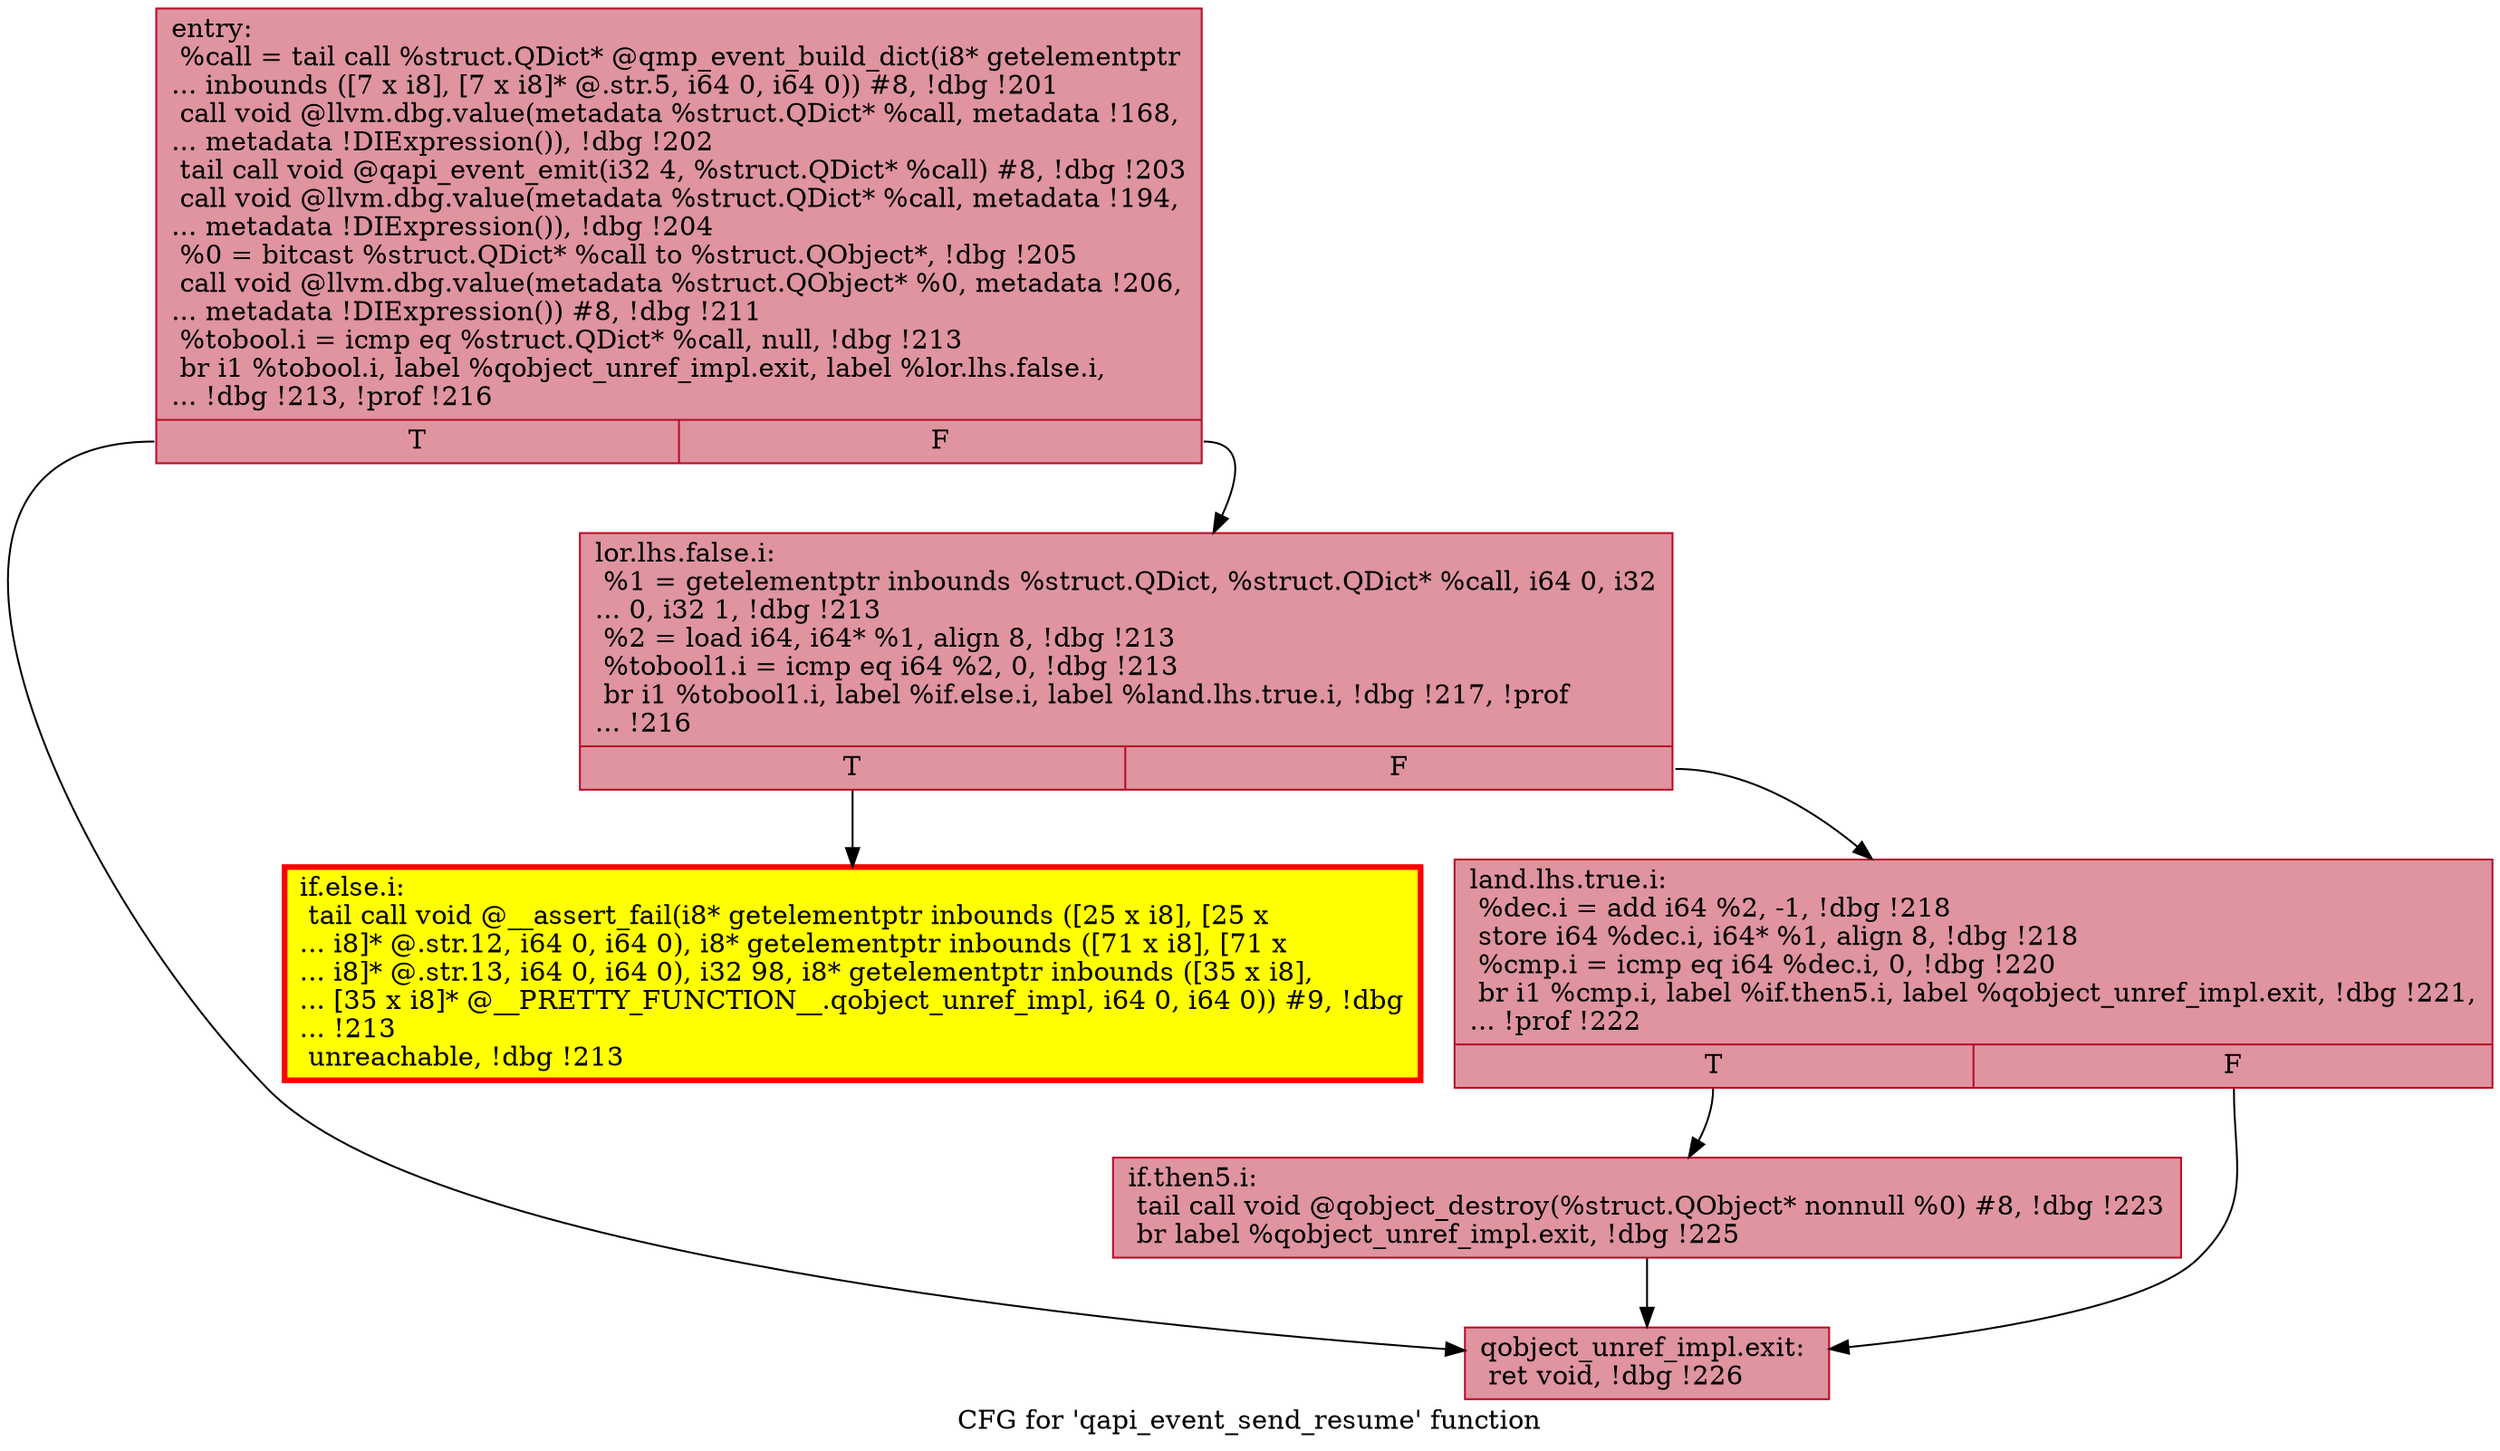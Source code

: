 digraph "CFG for 'qapi_event_send_resume' function" {
	label="CFG for 'qapi_event_send_resume' function";

	Node0x55cc34794b30 [shape=record,color="#b70d28ff", style=filled, fillcolor="#b70d2870",label="{entry:\l  %call = tail call %struct.QDict* @qmp_event_build_dict(i8* getelementptr\l... inbounds ([7 x i8], [7 x i8]* @.str.5, i64 0, i64 0)) #8, !dbg !201\l  call void @llvm.dbg.value(metadata %struct.QDict* %call, metadata !168,\l... metadata !DIExpression()), !dbg !202\l  tail call void @qapi_event_emit(i32 4, %struct.QDict* %call) #8, !dbg !203\l  call void @llvm.dbg.value(metadata %struct.QDict* %call, metadata !194,\l... metadata !DIExpression()), !dbg !204\l  %0 = bitcast %struct.QDict* %call to %struct.QObject*, !dbg !205\l  call void @llvm.dbg.value(metadata %struct.QObject* %0, metadata !206,\l... metadata !DIExpression()) #8, !dbg !211\l  %tobool.i = icmp eq %struct.QDict* %call, null, !dbg !213\l  br i1 %tobool.i, label %qobject_unref_impl.exit, label %lor.lhs.false.i,\l... !dbg !213, !prof !216\l|{<s0>T|<s1>F}}"];
	Node0x55cc34794b30:s0 -> Node0x55cc3479e7c0;
	Node0x55cc34794b30:s1 -> Node0x55cc347d1e20;
	Node0x55cc347d1e20 [shape=record,color="#b70d28ff", style=filled, fillcolor="#b70d2870",label="{lor.lhs.false.i:                                  \l  %1 = getelementptr inbounds %struct.QDict, %struct.QDict* %call, i64 0, i32\l... 0, i32 1, !dbg !213\l  %2 = load i64, i64* %1, align 8, !dbg !213\l  %tobool1.i = icmp eq i64 %2, 0, !dbg !213\l  br i1 %tobool1.i, label %if.else.i, label %land.lhs.true.i, !dbg !217, !prof\l... !216\l|{<s0>T|<s1>F}}"];
	Node0x55cc347d1e20:s0 -> Node0x55cc34020d70;
	Node0x55cc347d1e20:s1 -> Node0x55cc347a94a0;
	Node0x55cc34020d70 [shape=record,penwidth=3.0, style="filled", color="red", fillcolor="yellow",label="{if.else.i:                                        \l  tail call void @__assert_fail(i8* getelementptr inbounds ([25 x i8], [25 x\l... i8]* @.str.12, i64 0, i64 0), i8* getelementptr inbounds ([71 x i8], [71 x\l... i8]* @.str.13, i64 0, i64 0), i32 98, i8* getelementptr inbounds ([35 x i8],\l... [35 x i8]* @__PRETTY_FUNCTION__.qobject_unref_impl, i64 0, i64 0)) #9, !dbg\l... !213\l  unreachable, !dbg !213\l}"];
	Node0x55cc347a94a0 [shape=record,color="#b70d28ff", style=filled, fillcolor="#b70d2870",label="{land.lhs.true.i:                                  \l  %dec.i = add i64 %2, -1, !dbg !218\l  store i64 %dec.i, i64* %1, align 8, !dbg !218\l  %cmp.i = icmp eq i64 %dec.i, 0, !dbg !220\l  br i1 %cmp.i, label %if.then5.i, label %qobject_unref_impl.exit, !dbg !221,\l... !prof !222\l|{<s0>T|<s1>F}}"];
	Node0x55cc347a94a0:s0 -> Node0x55cc34796c10;
	Node0x55cc347a94a0:s1 -> Node0x55cc3479e7c0;
	Node0x55cc34796c10 [shape=record,color="#b70d28ff", style=filled, fillcolor="#b70d2870",label="{if.then5.i:                                       \l  tail call void @qobject_destroy(%struct.QObject* nonnull %0) #8, !dbg !223\l  br label %qobject_unref_impl.exit, !dbg !225\l}"];
	Node0x55cc34796c10 -> Node0x55cc3479e7c0;
	Node0x55cc3479e7c0 [shape=record,color="#b70d28ff", style=filled, fillcolor="#b70d2870",label="{qobject_unref_impl.exit:                          \l  ret void, !dbg !226\l}"];
}
